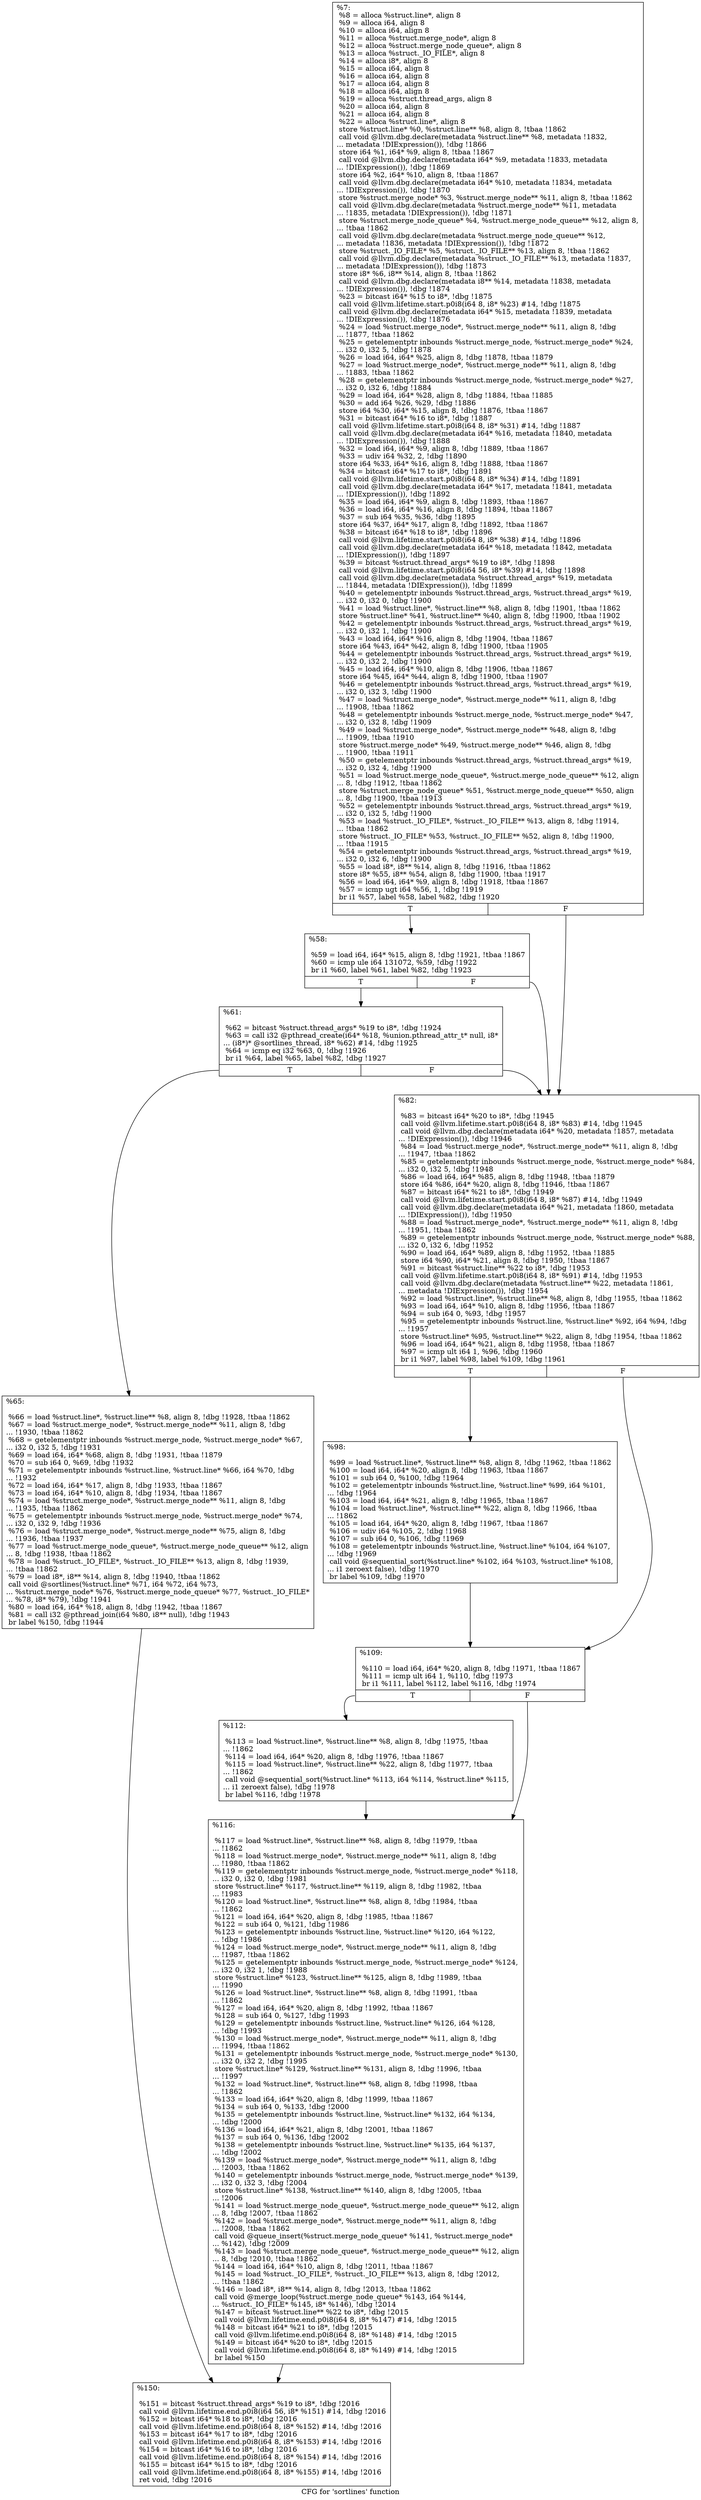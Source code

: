 digraph "CFG for 'sortlines' function" {
	label="CFG for 'sortlines' function";

	Node0x1e810f0 [shape=record,label="{%7:\l  %8 = alloca %struct.line*, align 8\l  %9 = alloca i64, align 8\l  %10 = alloca i64, align 8\l  %11 = alloca %struct.merge_node*, align 8\l  %12 = alloca %struct.merge_node_queue*, align 8\l  %13 = alloca %struct._IO_FILE*, align 8\l  %14 = alloca i8*, align 8\l  %15 = alloca i64, align 8\l  %16 = alloca i64, align 8\l  %17 = alloca i64, align 8\l  %18 = alloca i64, align 8\l  %19 = alloca %struct.thread_args, align 8\l  %20 = alloca i64, align 8\l  %21 = alloca i64, align 8\l  %22 = alloca %struct.line*, align 8\l  store %struct.line* %0, %struct.line** %8, align 8, !tbaa !1862\l  call void @llvm.dbg.declare(metadata %struct.line** %8, metadata !1832,\l... metadata !DIExpression()), !dbg !1866\l  store i64 %1, i64* %9, align 8, !tbaa !1867\l  call void @llvm.dbg.declare(metadata i64* %9, metadata !1833, metadata\l... !DIExpression()), !dbg !1869\l  store i64 %2, i64* %10, align 8, !tbaa !1867\l  call void @llvm.dbg.declare(metadata i64* %10, metadata !1834, metadata\l... !DIExpression()), !dbg !1870\l  store %struct.merge_node* %3, %struct.merge_node** %11, align 8, !tbaa !1862\l  call void @llvm.dbg.declare(metadata %struct.merge_node** %11, metadata\l... !1835, metadata !DIExpression()), !dbg !1871\l  store %struct.merge_node_queue* %4, %struct.merge_node_queue** %12, align 8,\l... !tbaa !1862\l  call void @llvm.dbg.declare(metadata %struct.merge_node_queue** %12,\l... metadata !1836, metadata !DIExpression()), !dbg !1872\l  store %struct._IO_FILE* %5, %struct._IO_FILE** %13, align 8, !tbaa !1862\l  call void @llvm.dbg.declare(metadata %struct._IO_FILE** %13, metadata !1837,\l... metadata !DIExpression()), !dbg !1873\l  store i8* %6, i8** %14, align 8, !tbaa !1862\l  call void @llvm.dbg.declare(metadata i8** %14, metadata !1838, metadata\l... !DIExpression()), !dbg !1874\l  %23 = bitcast i64* %15 to i8*, !dbg !1875\l  call void @llvm.lifetime.start.p0i8(i64 8, i8* %23) #14, !dbg !1875\l  call void @llvm.dbg.declare(metadata i64* %15, metadata !1839, metadata\l... !DIExpression()), !dbg !1876\l  %24 = load %struct.merge_node*, %struct.merge_node** %11, align 8, !dbg\l... !1877, !tbaa !1862\l  %25 = getelementptr inbounds %struct.merge_node, %struct.merge_node* %24,\l... i32 0, i32 5, !dbg !1878\l  %26 = load i64, i64* %25, align 8, !dbg !1878, !tbaa !1879\l  %27 = load %struct.merge_node*, %struct.merge_node** %11, align 8, !dbg\l... !1883, !tbaa !1862\l  %28 = getelementptr inbounds %struct.merge_node, %struct.merge_node* %27,\l... i32 0, i32 6, !dbg !1884\l  %29 = load i64, i64* %28, align 8, !dbg !1884, !tbaa !1885\l  %30 = add i64 %26, %29, !dbg !1886\l  store i64 %30, i64* %15, align 8, !dbg !1876, !tbaa !1867\l  %31 = bitcast i64* %16 to i8*, !dbg !1887\l  call void @llvm.lifetime.start.p0i8(i64 8, i8* %31) #14, !dbg !1887\l  call void @llvm.dbg.declare(metadata i64* %16, metadata !1840, metadata\l... !DIExpression()), !dbg !1888\l  %32 = load i64, i64* %9, align 8, !dbg !1889, !tbaa !1867\l  %33 = udiv i64 %32, 2, !dbg !1890\l  store i64 %33, i64* %16, align 8, !dbg !1888, !tbaa !1867\l  %34 = bitcast i64* %17 to i8*, !dbg !1891\l  call void @llvm.lifetime.start.p0i8(i64 8, i8* %34) #14, !dbg !1891\l  call void @llvm.dbg.declare(metadata i64* %17, metadata !1841, metadata\l... !DIExpression()), !dbg !1892\l  %35 = load i64, i64* %9, align 8, !dbg !1893, !tbaa !1867\l  %36 = load i64, i64* %16, align 8, !dbg !1894, !tbaa !1867\l  %37 = sub i64 %35, %36, !dbg !1895\l  store i64 %37, i64* %17, align 8, !dbg !1892, !tbaa !1867\l  %38 = bitcast i64* %18 to i8*, !dbg !1896\l  call void @llvm.lifetime.start.p0i8(i64 8, i8* %38) #14, !dbg !1896\l  call void @llvm.dbg.declare(metadata i64* %18, metadata !1842, metadata\l... !DIExpression()), !dbg !1897\l  %39 = bitcast %struct.thread_args* %19 to i8*, !dbg !1898\l  call void @llvm.lifetime.start.p0i8(i64 56, i8* %39) #14, !dbg !1898\l  call void @llvm.dbg.declare(metadata %struct.thread_args* %19, metadata\l... !1844, metadata !DIExpression()), !dbg !1899\l  %40 = getelementptr inbounds %struct.thread_args, %struct.thread_args* %19,\l... i32 0, i32 0, !dbg !1900\l  %41 = load %struct.line*, %struct.line** %8, align 8, !dbg !1901, !tbaa !1862\l  store %struct.line* %41, %struct.line** %40, align 8, !dbg !1900, !tbaa !1902\l  %42 = getelementptr inbounds %struct.thread_args, %struct.thread_args* %19,\l... i32 0, i32 1, !dbg !1900\l  %43 = load i64, i64* %16, align 8, !dbg !1904, !tbaa !1867\l  store i64 %43, i64* %42, align 8, !dbg !1900, !tbaa !1905\l  %44 = getelementptr inbounds %struct.thread_args, %struct.thread_args* %19,\l... i32 0, i32 2, !dbg !1900\l  %45 = load i64, i64* %10, align 8, !dbg !1906, !tbaa !1867\l  store i64 %45, i64* %44, align 8, !dbg !1900, !tbaa !1907\l  %46 = getelementptr inbounds %struct.thread_args, %struct.thread_args* %19,\l... i32 0, i32 3, !dbg !1900\l  %47 = load %struct.merge_node*, %struct.merge_node** %11, align 8, !dbg\l... !1908, !tbaa !1862\l  %48 = getelementptr inbounds %struct.merge_node, %struct.merge_node* %47,\l... i32 0, i32 8, !dbg !1909\l  %49 = load %struct.merge_node*, %struct.merge_node** %48, align 8, !dbg\l... !1909, !tbaa !1910\l  store %struct.merge_node* %49, %struct.merge_node** %46, align 8, !dbg\l... !1900, !tbaa !1911\l  %50 = getelementptr inbounds %struct.thread_args, %struct.thread_args* %19,\l... i32 0, i32 4, !dbg !1900\l  %51 = load %struct.merge_node_queue*, %struct.merge_node_queue** %12, align\l... 8, !dbg !1912, !tbaa !1862\l  store %struct.merge_node_queue* %51, %struct.merge_node_queue** %50, align\l... 8, !dbg !1900, !tbaa !1913\l  %52 = getelementptr inbounds %struct.thread_args, %struct.thread_args* %19,\l... i32 0, i32 5, !dbg !1900\l  %53 = load %struct._IO_FILE*, %struct._IO_FILE** %13, align 8, !dbg !1914,\l... !tbaa !1862\l  store %struct._IO_FILE* %53, %struct._IO_FILE** %52, align 8, !dbg !1900,\l... !tbaa !1915\l  %54 = getelementptr inbounds %struct.thread_args, %struct.thread_args* %19,\l... i32 0, i32 6, !dbg !1900\l  %55 = load i8*, i8** %14, align 8, !dbg !1916, !tbaa !1862\l  store i8* %55, i8** %54, align 8, !dbg !1900, !tbaa !1917\l  %56 = load i64, i64* %9, align 8, !dbg !1918, !tbaa !1867\l  %57 = icmp ugt i64 %56, 1, !dbg !1919\l  br i1 %57, label %58, label %82, !dbg !1920\l|{<s0>T|<s1>F}}"];
	Node0x1e810f0:s0 -> Node0x1e845a0;
	Node0x1e810f0:s1 -> Node0x1e84690;
	Node0x1e845a0 [shape=record,label="{%58:\l\l  %59 = load i64, i64* %15, align 8, !dbg !1921, !tbaa !1867\l  %60 = icmp ule i64 131072, %59, !dbg !1922\l  br i1 %60, label %61, label %82, !dbg !1923\l|{<s0>T|<s1>F}}"];
	Node0x1e845a0:s0 -> Node0x1e845f0;
	Node0x1e845a0:s1 -> Node0x1e84690;
	Node0x1e845f0 [shape=record,label="{%61:\l\l  %62 = bitcast %struct.thread_args* %19 to i8*, !dbg !1924\l  %63 = call i32 @pthread_create(i64* %18, %union.pthread_attr_t* null, i8*\l... (i8*)* @sortlines_thread, i8* %62) #14, !dbg !1925\l  %64 = icmp eq i32 %63, 0, !dbg !1926\l  br i1 %64, label %65, label %82, !dbg !1927\l|{<s0>T|<s1>F}}"];
	Node0x1e845f0:s0 -> Node0x1e84640;
	Node0x1e845f0:s1 -> Node0x1e84690;
	Node0x1e84640 [shape=record,label="{%65:\l\l  %66 = load %struct.line*, %struct.line** %8, align 8, !dbg !1928, !tbaa !1862\l  %67 = load %struct.merge_node*, %struct.merge_node** %11, align 8, !dbg\l... !1930, !tbaa !1862\l  %68 = getelementptr inbounds %struct.merge_node, %struct.merge_node* %67,\l... i32 0, i32 5, !dbg !1931\l  %69 = load i64, i64* %68, align 8, !dbg !1931, !tbaa !1879\l  %70 = sub i64 0, %69, !dbg !1932\l  %71 = getelementptr inbounds %struct.line, %struct.line* %66, i64 %70, !dbg\l... !1932\l  %72 = load i64, i64* %17, align 8, !dbg !1933, !tbaa !1867\l  %73 = load i64, i64* %10, align 8, !dbg !1934, !tbaa !1867\l  %74 = load %struct.merge_node*, %struct.merge_node** %11, align 8, !dbg\l... !1935, !tbaa !1862\l  %75 = getelementptr inbounds %struct.merge_node, %struct.merge_node* %74,\l... i32 0, i32 9, !dbg !1936\l  %76 = load %struct.merge_node*, %struct.merge_node** %75, align 8, !dbg\l... !1936, !tbaa !1937\l  %77 = load %struct.merge_node_queue*, %struct.merge_node_queue** %12, align\l... 8, !dbg !1938, !tbaa !1862\l  %78 = load %struct._IO_FILE*, %struct._IO_FILE** %13, align 8, !dbg !1939,\l... !tbaa !1862\l  %79 = load i8*, i8** %14, align 8, !dbg !1940, !tbaa !1862\l  call void @sortlines(%struct.line* %71, i64 %72, i64 %73,\l... %struct.merge_node* %76, %struct.merge_node_queue* %77, %struct._IO_FILE*\l... %78, i8* %79), !dbg !1941\l  %80 = load i64, i64* %18, align 8, !dbg !1942, !tbaa !1867\l  %81 = call i32 @pthread_join(i64 %80, i8** null), !dbg !1943\l  br label %150, !dbg !1944\l}"];
	Node0x1e84640 -> Node0x1e84820;
	Node0x1e84690 [shape=record,label="{%82:\l\l  %83 = bitcast i64* %20 to i8*, !dbg !1945\l  call void @llvm.lifetime.start.p0i8(i64 8, i8* %83) #14, !dbg !1945\l  call void @llvm.dbg.declare(metadata i64* %20, metadata !1857, metadata\l... !DIExpression()), !dbg !1946\l  %84 = load %struct.merge_node*, %struct.merge_node** %11, align 8, !dbg\l... !1947, !tbaa !1862\l  %85 = getelementptr inbounds %struct.merge_node, %struct.merge_node* %84,\l... i32 0, i32 5, !dbg !1948\l  %86 = load i64, i64* %85, align 8, !dbg !1948, !tbaa !1879\l  store i64 %86, i64* %20, align 8, !dbg !1946, !tbaa !1867\l  %87 = bitcast i64* %21 to i8*, !dbg !1949\l  call void @llvm.lifetime.start.p0i8(i64 8, i8* %87) #14, !dbg !1949\l  call void @llvm.dbg.declare(metadata i64* %21, metadata !1860, metadata\l... !DIExpression()), !dbg !1950\l  %88 = load %struct.merge_node*, %struct.merge_node** %11, align 8, !dbg\l... !1951, !tbaa !1862\l  %89 = getelementptr inbounds %struct.merge_node, %struct.merge_node* %88,\l... i32 0, i32 6, !dbg !1952\l  %90 = load i64, i64* %89, align 8, !dbg !1952, !tbaa !1885\l  store i64 %90, i64* %21, align 8, !dbg !1950, !tbaa !1867\l  %91 = bitcast %struct.line** %22 to i8*, !dbg !1953\l  call void @llvm.lifetime.start.p0i8(i64 8, i8* %91) #14, !dbg !1953\l  call void @llvm.dbg.declare(metadata %struct.line** %22, metadata !1861,\l... metadata !DIExpression()), !dbg !1954\l  %92 = load %struct.line*, %struct.line** %8, align 8, !dbg !1955, !tbaa !1862\l  %93 = load i64, i64* %10, align 8, !dbg !1956, !tbaa !1867\l  %94 = sub i64 0, %93, !dbg !1957\l  %95 = getelementptr inbounds %struct.line, %struct.line* %92, i64 %94, !dbg\l... !1957\l  store %struct.line* %95, %struct.line** %22, align 8, !dbg !1954, !tbaa !1862\l  %96 = load i64, i64* %21, align 8, !dbg !1958, !tbaa !1867\l  %97 = icmp ult i64 1, %96, !dbg !1960\l  br i1 %97, label %98, label %109, !dbg !1961\l|{<s0>T|<s1>F}}"];
	Node0x1e84690:s0 -> Node0x1e846e0;
	Node0x1e84690:s1 -> Node0x1e84730;
	Node0x1e846e0 [shape=record,label="{%98:\l\l  %99 = load %struct.line*, %struct.line** %8, align 8, !dbg !1962, !tbaa !1862\l  %100 = load i64, i64* %20, align 8, !dbg !1963, !tbaa !1867\l  %101 = sub i64 0, %100, !dbg !1964\l  %102 = getelementptr inbounds %struct.line, %struct.line* %99, i64 %101,\l... !dbg !1964\l  %103 = load i64, i64* %21, align 8, !dbg !1965, !tbaa !1867\l  %104 = load %struct.line*, %struct.line** %22, align 8, !dbg !1966, !tbaa\l... !1862\l  %105 = load i64, i64* %20, align 8, !dbg !1967, !tbaa !1867\l  %106 = udiv i64 %105, 2, !dbg !1968\l  %107 = sub i64 0, %106, !dbg !1969\l  %108 = getelementptr inbounds %struct.line, %struct.line* %104, i64 %107,\l... !dbg !1969\l  call void @sequential_sort(%struct.line* %102, i64 %103, %struct.line* %108,\l... i1 zeroext false), !dbg !1970\l  br label %109, !dbg !1970\l}"];
	Node0x1e846e0 -> Node0x1e84730;
	Node0x1e84730 [shape=record,label="{%109:\l\l  %110 = load i64, i64* %20, align 8, !dbg !1971, !tbaa !1867\l  %111 = icmp ult i64 1, %110, !dbg !1973\l  br i1 %111, label %112, label %116, !dbg !1974\l|{<s0>T|<s1>F}}"];
	Node0x1e84730:s0 -> Node0x1e84780;
	Node0x1e84730:s1 -> Node0x1e847d0;
	Node0x1e84780 [shape=record,label="{%112:\l\l  %113 = load %struct.line*, %struct.line** %8, align 8, !dbg !1975, !tbaa\l... !1862\l  %114 = load i64, i64* %20, align 8, !dbg !1976, !tbaa !1867\l  %115 = load %struct.line*, %struct.line** %22, align 8, !dbg !1977, !tbaa\l... !1862\l  call void @sequential_sort(%struct.line* %113, i64 %114, %struct.line* %115,\l... i1 zeroext false), !dbg !1978\l  br label %116, !dbg !1978\l}"];
	Node0x1e84780 -> Node0x1e847d0;
	Node0x1e847d0 [shape=record,label="{%116:\l\l  %117 = load %struct.line*, %struct.line** %8, align 8, !dbg !1979, !tbaa\l... !1862\l  %118 = load %struct.merge_node*, %struct.merge_node** %11, align 8, !dbg\l... !1980, !tbaa !1862\l  %119 = getelementptr inbounds %struct.merge_node, %struct.merge_node* %118,\l... i32 0, i32 0, !dbg !1981\l  store %struct.line* %117, %struct.line** %119, align 8, !dbg !1982, !tbaa\l... !1983\l  %120 = load %struct.line*, %struct.line** %8, align 8, !dbg !1984, !tbaa\l... !1862\l  %121 = load i64, i64* %20, align 8, !dbg !1985, !tbaa !1867\l  %122 = sub i64 0, %121, !dbg !1986\l  %123 = getelementptr inbounds %struct.line, %struct.line* %120, i64 %122,\l... !dbg !1986\l  %124 = load %struct.merge_node*, %struct.merge_node** %11, align 8, !dbg\l... !1987, !tbaa !1862\l  %125 = getelementptr inbounds %struct.merge_node, %struct.merge_node* %124,\l... i32 0, i32 1, !dbg !1988\l  store %struct.line* %123, %struct.line** %125, align 8, !dbg !1989, !tbaa\l... !1990\l  %126 = load %struct.line*, %struct.line** %8, align 8, !dbg !1991, !tbaa\l... !1862\l  %127 = load i64, i64* %20, align 8, !dbg !1992, !tbaa !1867\l  %128 = sub i64 0, %127, !dbg !1993\l  %129 = getelementptr inbounds %struct.line, %struct.line* %126, i64 %128,\l... !dbg !1993\l  %130 = load %struct.merge_node*, %struct.merge_node** %11, align 8, !dbg\l... !1994, !tbaa !1862\l  %131 = getelementptr inbounds %struct.merge_node, %struct.merge_node* %130,\l... i32 0, i32 2, !dbg !1995\l  store %struct.line* %129, %struct.line** %131, align 8, !dbg !1996, !tbaa\l... !1997\l  %132 = load %struct.line*, %struct.line** %8, align 8, !dbg !1998, !tbaa\l... !1862\l  %133 = load i64, i64* %20, align 8, !dbg !1999, !tbaa !1867\l  %134 = sub i64 0, %133, !dbg !2000\l  %135 = getelementptr inbounds %struct.line, %struct.line* %132, i64 %134,\l... !dbg !2000\l  %136 = load i64, i64* %21, align 8, !dbg !2001, !tbaa !1867\l  %137 = sub i64 0, %136, !dbg !2002\l  %138 = getelementptr inbounds %struct.line, %struct.line* %135, i64 %137,\l... !dbg !2002\l  %139 = load %struct.merge_node*, %struct.merge_node** %11, align 8, !dbg\l... !2003, !tbaa !1862\l  %140 = getelementptr inbounds %struct.merge_node, %struct.merge_node* %139,\l... i32 0, i32 3, !dbg !2004\l  store %struct.line* %138, %struct.line** %140, align 8, !dbg !2005, !tbaa\l... !2006\l  %141 = load %struct.merge_node_queue*, %struct.merge_node_queue** %12, align\l... 8, !dbg !2007, !tbaa !1862\l  %142 = load %struct.merge_node*, %struct.merge_node** %11, align 8, !dbg\l... !2008, !tbaa !1862\l  call void @queue_insert(%struct.merge_node_queue* %141, %struct.merge_node*\l... %142), !dbg !2009\l  %143 = load %struct.merge_node_queue*, %struct.merge_node_queue** %12, align\l... 8, !dbg !2010, !tbaa !1862\l  %144 = load i64, i64* %10, align 8, !dbg !2011, !tbaa !1867\l  %145 = load %struct._IO_FILE*, %struct._IO_FILE** %13, align 8, !dbg !2012,\l... !tbaa !1862\l  %146 = load i8*, i8** %14, align 8, !dbg !2013, !tbaa !1862\l  call void @merge_loop(%struct.merge_node_queue* %143, i64 %144,\l... %struct._IO_FILE* %145, i8* %146), !dbg !2014\l  %147 = bitcast %struct.line** %22 to i8*, !dbg !2015\l  call void @llvm.lifetime.end.p0i8(i64 8, i8* %147) #14, !dbg !2015\l  %148 = bitcast i64* %21 to i8*, !dbg !2015\l  call void @llvm.lifetime.end.p0i8(i64 8, i8* %148) #14, !dbg !2015\l  %149 = bitcast i64* %20 to i8*, !dbg !2015\l  call void @llvm.lifetime.end.p0i8(i64 8, i8* %149) #14, !dbg !2015\l  br label %150\l}"];
	Node0x1e847d0 -> Node0x1e84820;
	Node0x1e84820 [shape=record,label="{%150:\l\l  %151 = bitcast %struct.thread_args* %19 to i8*, !dbg !2016\l  call void @llvm.lifetime.end.p0i8(i64 56, i8* %151) #14, !dbg !2016\l  %152 = bitcast i64* %18 to i8*, !dbg !2016\l  call void @llvm.lifetime.end.p0i8(i64 8, i8* %152) #14, !dbg !2016\l  %153 = bitcast i64* %17 to i8*, !dbg !2016\l  call void @llvm.lifetime.end.p0i8(i64 8, i8* %153) #14, !dbg !2016\l  %154 = bitcast i64* %16 to i8*, !dbg !2016\l  call void @llvm.lifetime.end.p0i8(i64 8, i8* %154) #14, !dbg !2016\l  %155 = bitcast i64* %15 to i8*, !dbg !2016\l  call void @llvm.lifetime.end.p0i8(i64 8, i8* %155) #14, !dbg !2016\l  ret void, !dbg !2016\l}"];
}
